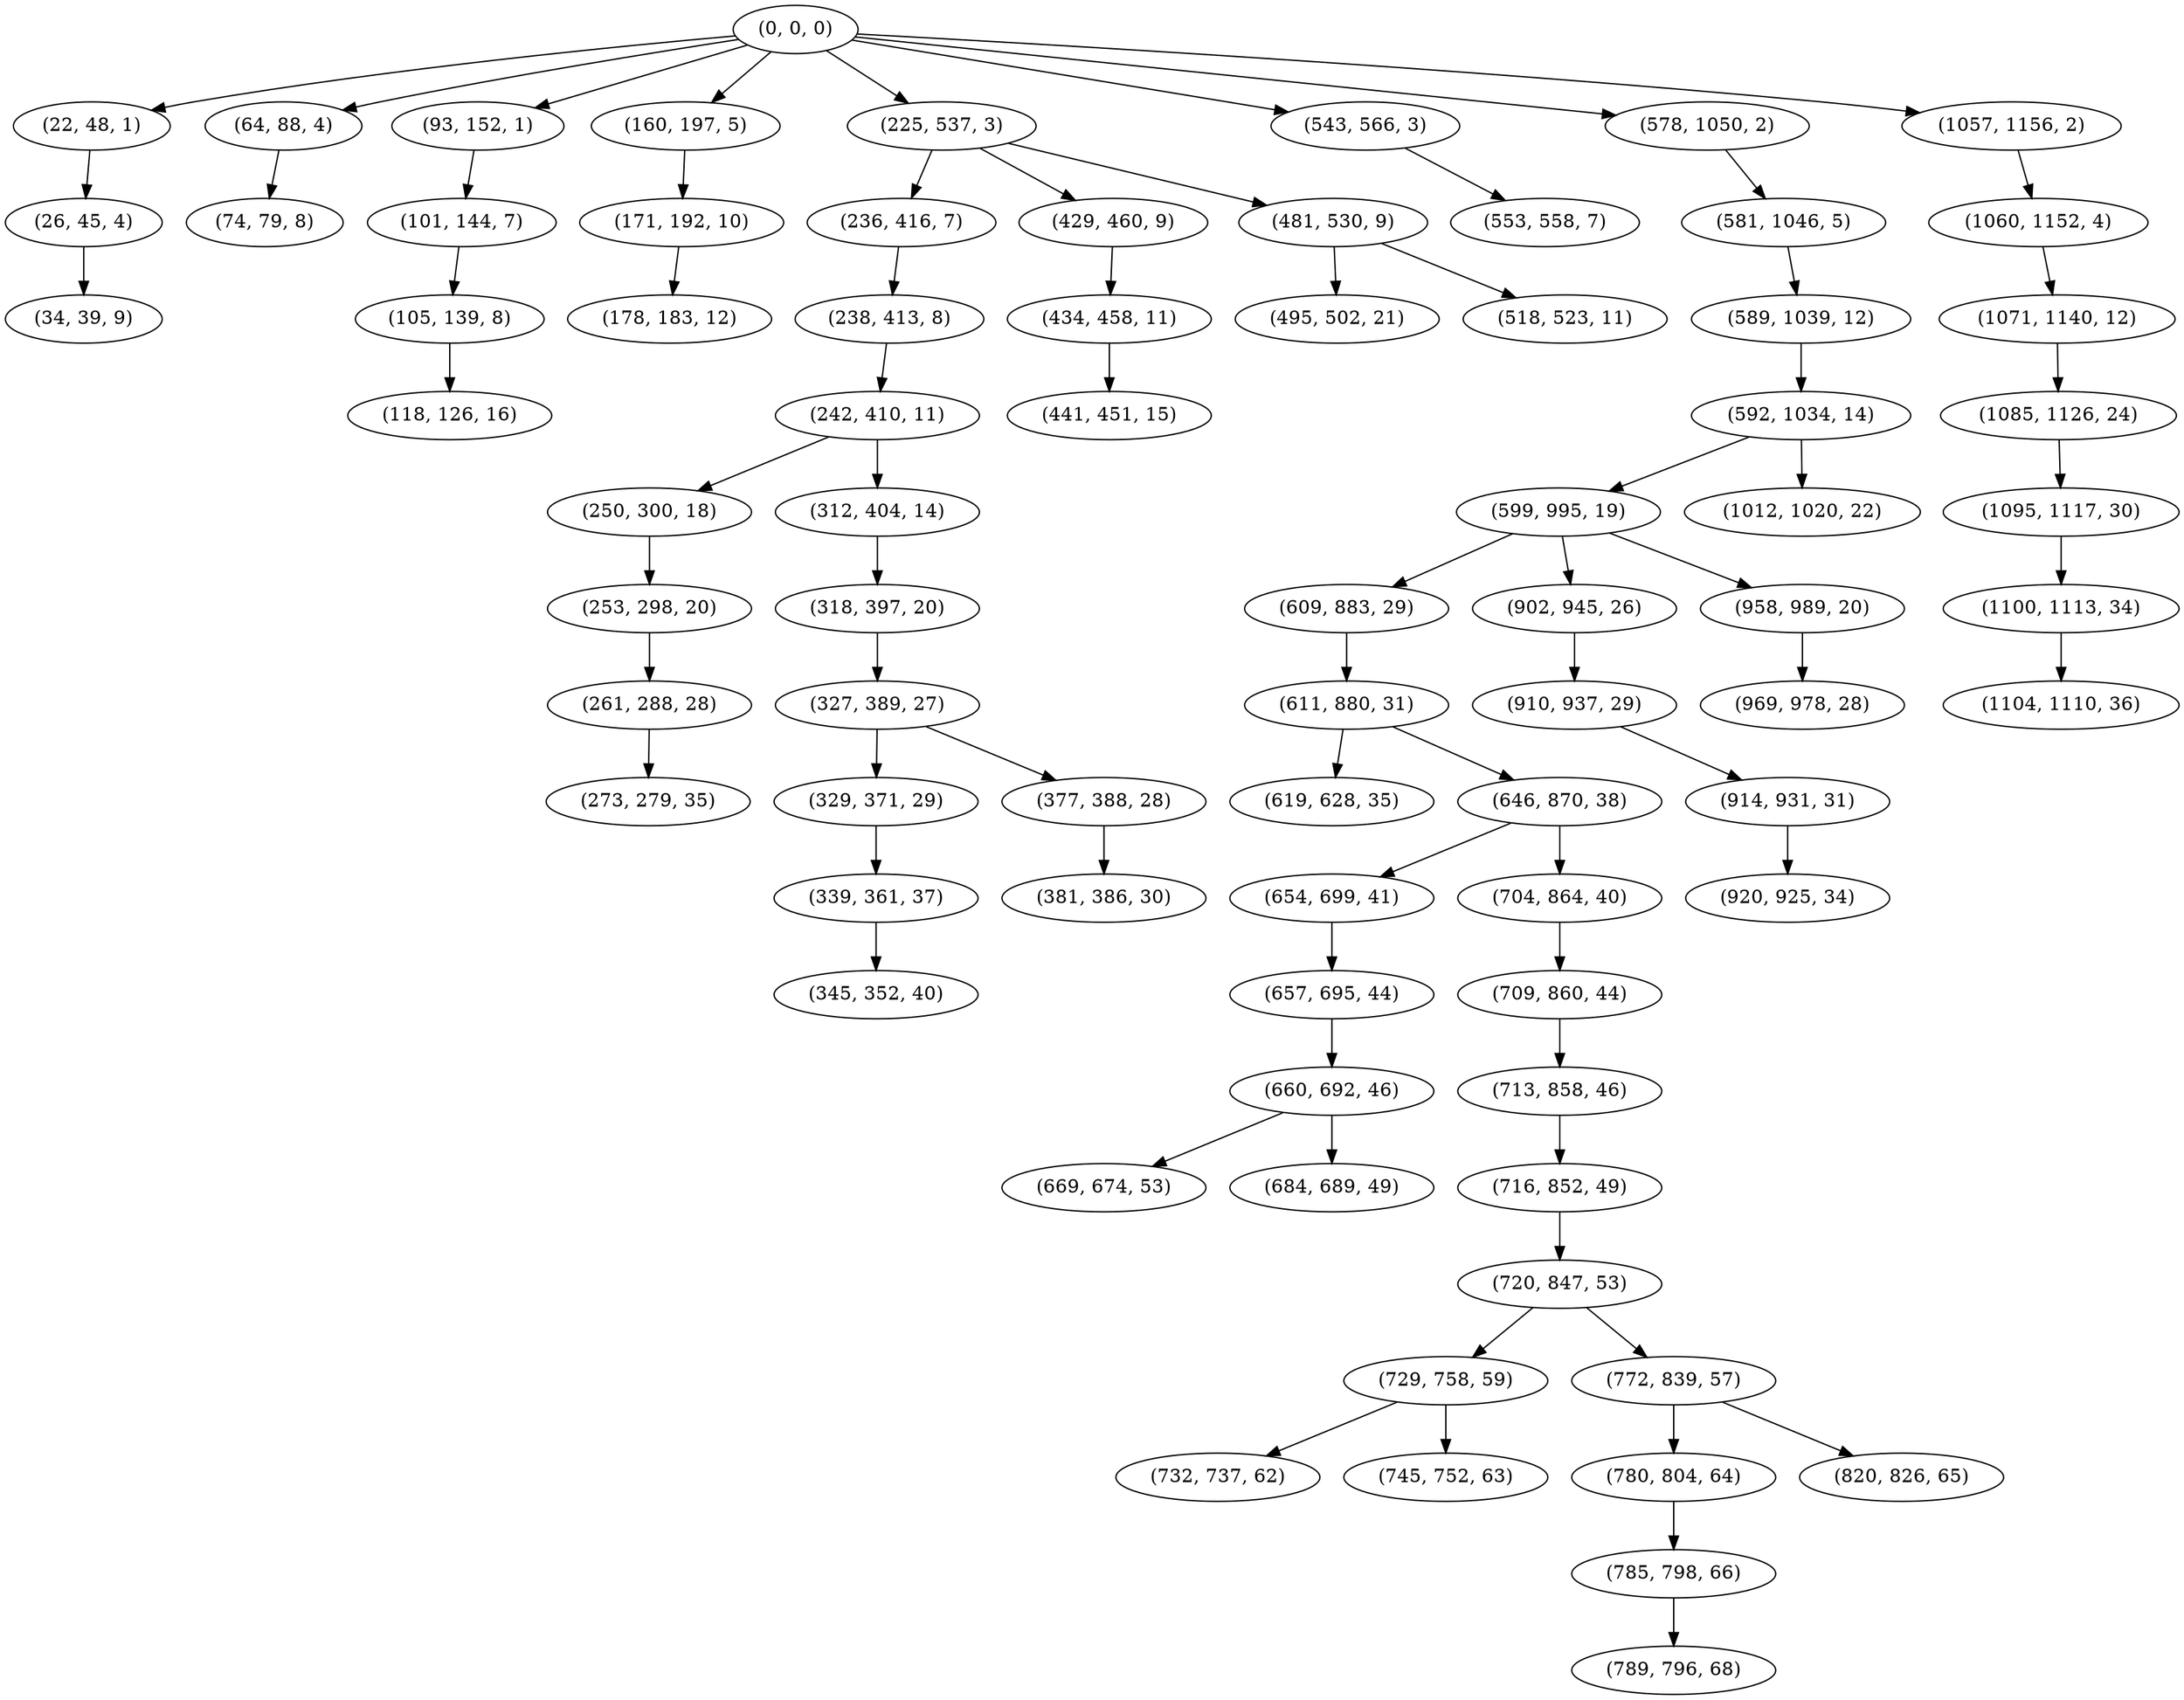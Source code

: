 digraph tree {
    "(0, 0, 0)";
    "(22, 48, 1)";
    "(26, 45, 4)";
    "(34, 39, 9)";
    "(64, 88, 4)";
    "(74, 79, 8)";
    "(93, 152, 1)";
    "(101, 144, 7)";
    "(105, 139, 8)";
    "(118, 126, 16)";
    "(160, 197, 5)";
    "(171, 192, 10)";
    "(178, 183, 12)";
    "(225, 537, 3)";
    "(236, 416, 7)";
    "(238, 413, 8)";
    "(242, 410, 11)";
    "(250, 300, 18)";
    "(253, 298, 20)";
    "(261, 288, 28)";
    "(273, 279, 35)";
    "(312, 404, 14)";
    "(318, 397, 20)";
    "(327, 389, 27)";
    "(329, 371, 29)";
    "(339, 361, 37)";
    "(345, 352, 40)";
    "(377, 388, 28)";
    "(381, 386, 30)";
    "(429, 460, 9)";
    "(434, 458, 11)";
    "(441, 451, 15)";
    "(481, 530, 9)";
    "(495, 502, 21)";
    "(518, 523, 11)";
    "(543, 566, 3)";
    "(553, 558, 7)";
    "(578, 1050, 2)";
    "(581, 1046, 5)";
    "(589, 1039, 12)";
    "(592, 1034, 14)";
    "(599, 995, 19)";
    "(609, 883, 29)";
    "(611, 880, 31)";
    "(619, 628, 35)";
    "(646, 870, 38)";
    "(654, 699, 41)";
    "(657, 695, 44)";
    "(660, 692, 46)";
    "(669, 674, 53)";
    "(684, 689, 49)";
    "(704, 864, 40)";
    "(709, 860, 44)";
    "(713, 858, 46)";
    "(716, 852, 49)";
    "(720, 847, 53)";
    "(729, 758, 59)";
    "(732, 737, 62)";
    "(745, 752, 63)";
    "(772, 839, 57)";
    "(780, 804, 64)";
    "(785, 798, 66)";
    "(789, 796, 68)";
    "(820, 826, 65)";
    "(902, 945, 26)";
    "(910, 937, 29)";
    "(914, 931, 31)";
    "(920, 925, 34)";
    "(958, 989, 20)";
    "(969, 978, 28)";
    "(1012, 1020, 22)";
    "(1057, 1156, 2)";
    "(1060, 1152, 4)";
    "(1071, 1140, 12)";
    "(1085, 1126, 24)";
    "(1095, 1117, 30)";
    "(1100, 1113, 34)";
    "(1104, 1110, 36)";
    "(0, 0, 0)" -> "(22, 48, 1)";
    "(0, 0, 0)" -> "(64, 88, 4)";
    "(0, 0, 0)" -> "(93, 152, 1)";
    "(0, 0, 0)" -> "(160, 197, 5)";
    "(0, 0, 0)" -> "(225, 537, 3)";
    "(0, 0, 0)" -> "(543, 566, 3)";
    "(0, 0, 0)" -> "(578, 1050, 2)";
    "(0, 0, 0)" -> "(1057, 1156, 2)";
    "(22, 48, 1)" -> "(26, 45, 4)";
    "(26, 45, 4)" -> "(34, 39, 9)";
    "(64, 88, 4)" -> "(74, 79, 8)";
    "(93, 152, 1)" -> "(101, 144, 7)";
    "(101, 144, 7)" -> "(105, 139, 8)";
    "(105, 139, 8)" -> "(118, 126, 16)";
    "(160, 197, 5)" -> "(171, 192, 10)";
    "(171, 192, 10)" -> "(178, 183, 12)";
    "(225, 537, 3)" -> "(236, 416, 7)";
    "(225, 537, 3)" -> "(429, 460, 9)";
    "(225, 537, 3)" -> "(481, 530, 9)";
    "(236, 416, 7)" -> "(238, 413, 8)";
    "(238, 413, 8)" -> "(242, 410, 11)";
    "(242, 410, 11)" -> "(250, 300, 18)";
    "(242, 410, 11)" -> "(312, 404, 14)";
    "(250, 300, 18)" -> "(253, 298, 20)";
    "(253, 298, 20)" -> "(261, 288, 28)";
    "(261, 288, 28)" -> "(273, 279, 35)";
    "(312, 404, 14)" -> "(318, 397, 20)";
    "(318, 397, 20)" -> "(327, 389, 27)";
    "(327, 389, 27)" -> "(329, 371, 29)";
    "(327, 389, 27)" -> "(377, 388, 28)";
    "(329, 371, 29)" -> "(339, 361, 37)";
    "(339, 361, 37)" -> "(345, 352, 40)";
    "(377, 388, 28)" -> "(381, 386, 30)";
    "(429, 460, 9)" -> "(434, 458, 11)";
    "(434, 458, 11)" -> "(441, 451, 15)";
    "(481, 530, 9)" -> "(495, 502, 21)";
    "(481, 530, 9)" -> "(518, 523, 11)";
    "(543, 566, 3)" -> "(553, 558, 7)";
    "(578, 1050, 2)" -> "(581, 1046, 5)";
    "(581, 1046, 5)" -> "(589, 1039, 12)";
    "(589, 1039, 12)" -> "(592, 1034, 14)";
    "(592, 1034, 14)" -> "(599, 995, 19)";
    "(592, 1034, 14)" -> "(1012, 1020, 22)";
    "(599, 995, 19)" -> "(609, 883, 29)";
    "(599, 995, 19)" -> "(902, 945, 26)";
    "(599, 995, 19)" -> "(958, 989, 20)";
    "(609, 883, 29)" -> "(611, 880, 31)";
    "(611, 880, 31)" -> "(619, 628, 35)";
    "(611, 880, 31)" -> "(646, 870, 38)";
    "(646, 870, 38)" -> "(654, 699, 41)";
    "(646, 870, 38)" -> "(704, 864, 40)";
    "(654, 699, 41)" -> "(657, 695, 44)";
    "(657, 695, 44)" -> "(660, 692, 46)";
    "(660, 692, 46)" -> "(669, 674, 53)";
    "(660, 692, 46)" -> "(684, 689, 49)";
    "(704, 864, 40)" -> "(709, 860, 44)";
    "(709, 860, 44)" -> "(713, 858, 46)";
    "(713, 858, 46)" -> "(716, 852, 49)";
    "(716, 852, 49)" -> "(720, 847, 53)";
    "(720, 847, 53)" -> "(729, 758, 59)";
    "(720, 847, 53)" -> "(772, 839, 57)";
    "(729, 758, 59)" -> "(732, 737, 62)";
    "(729, 758, 59)" -> "(745, 752, 63)";
    "(772, 839, 57)" -> "(780, 804, 64)";
    "(772, 839, 57)" -> "(820, 826, 65)";
    "(780, 804, 64)" -> "(785, 798, 66)";
    "(785, 798, 66)" -> "(789, 796, 68)";
    "(902, 945, 26)" -> "(910, 937, 29)";
    "(910, 937, 29)" -> "(914, 931, 31)";
    "(914, 931, 31)" -> "(920, 925, 34)";
    "(958, 989, 20)" -> "(969, 978, 28)";
    "(1057, 1156, 2)" -> "(1060, 1152, 4)";
    "(1060, 1152, 4)" -> "(1071, 1140, 12)";
    "(1071, 1140, 12)" -> "(1085, 1126, 24)";
    "(1085, 1126, 24)" -> "(1095, 1117, 30)";
    "(1095, 1117, 30)" -> "(1100, 1113, 34)";
    "(1100, 1113, 34)" -> "(1104, 1110, 36)";
}
